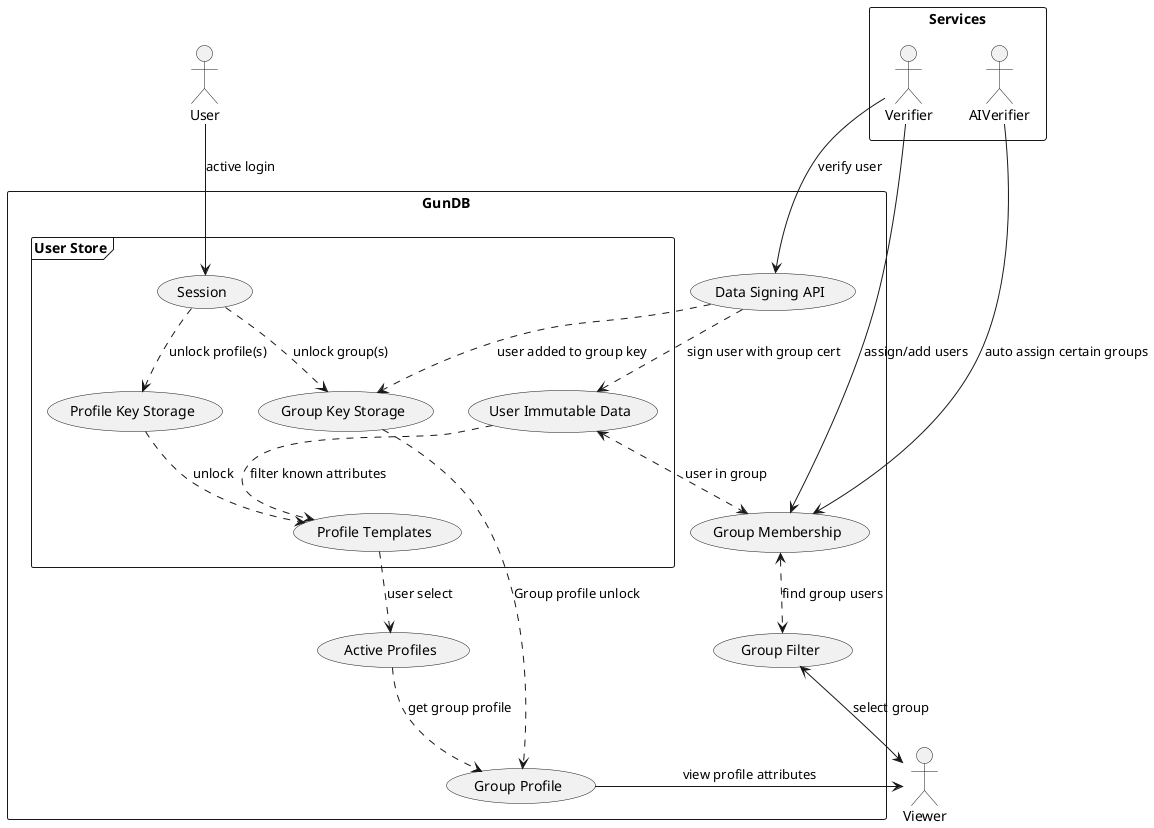 @startuml
actor User
rectangle Services {
  actor Verifier
  actor AIVerifier
}
actor Viewer

rectangle GunDB {
    (Data Signing API)
    (Group Filter)

    frame "User Store" {
        (Profile Key Storage)
        (Group Key Storage)

        (Session)

        (User Immutable Data)

        (Profile Templates)
    }
    (Group Membership)
    (Active Profiles)
    (Group Profile)
}

User --> (Session) : active login
(Session) ..> (Profile Key Storage) : unlock profile(s)
(Profile Key Storage) ..> (Profile Templates) : unlock
(Group Key Storage) ..> (Group Profile) : Group profile unlock
(Session) ..> (Group Key Storage) : unlock group(s)
Viewer <--> (Group Filter) : select group
(Group Membership) <..> (Group Filter) : find group users
Viewer <-left- (Group Profile) : view profile attributes
Verifier -down-> (Data Signing API) : verify user
(Data Signing API) ..> (User Immutable Data) : sign user with group cert
(Data Signing API) ..> (Group Key Storage) : user added to group key
Verifier -down-> (Group Membership) : assign/add users
AIVerifier -down-> (Group Membership) : auto assign certain groups
(Profile Templates) ..> (Active Profiles) : user select
(User Immutable Data) ..> (Profile Templates) : filter known attributes
(User Immutable Data) <..> (Group Membership) : user in group
(Active Profiles) ..> (Group Profile) : get group profile

@enduml